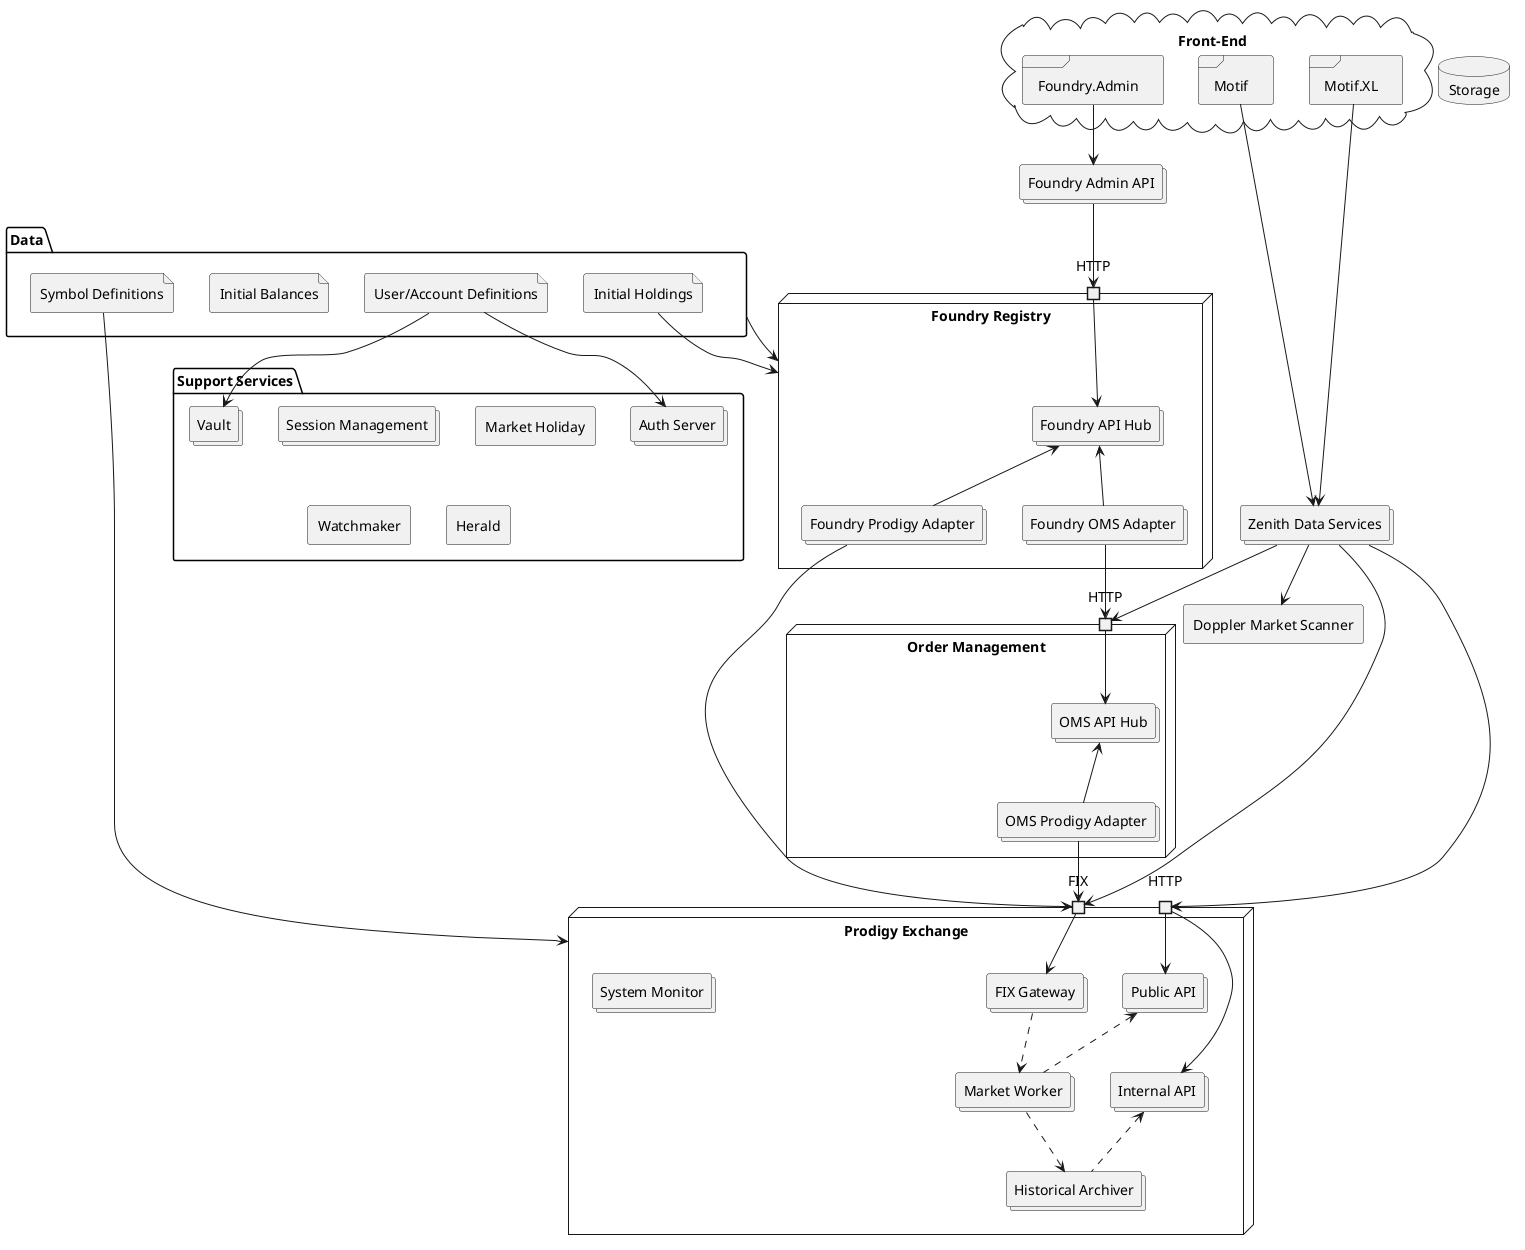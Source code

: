 @startuml X-Stack

cloud "Front-End" as FrontEnd {
	frame Motif
	frame Motif.XL
	frame Foundry.Admin
}

collections Zenith as "Zenith Data Services"
agent Doppler as "Doppler Market Scanner"

database Storage

Zenith --> Doppler

node "Order Management" as OMS {
	collections OMS.Hub as "OMS API Hub"

	collections OMS.Adapter as "OMS Prodigy Adapter"

	portin HTTP AS OMS.REST

	OMS.Hub <-- OMS.Adapter
	OMS.REST --> OMS.Hub
}

Zenith --> OMS.REST



node "Prodigy Exchange" as Prodigy {
	collections Prodigy.Gateway as "FIX Gateway"

	collections Prodigy.Public as "Public API"
	collections Prodigy.Internal as "Internal API"

	collections Prodigy.Worker as "Market Worker"
	collections Prodigy.Archiver as "Historical Archiver"

	collections Prodigy.Monitor as "System Monitor"

	portin FIX as Prodigy.FIX
	portin HTTP as Prodigy.REST

	Prodigy.FIX --> Prodigy.Gateway
	Prodigy.REST --> Prodigy.Public
	Prodigy.REST --> Prodigy.Internal

	Prodigy.Gateway ..> Prodigy.Worker
	Prodigy.Worker ..> Prodigy.Archiver

	Prodigy.Public <.. Prodigy.Worker
	Prodigy.Internal <.. Prodigy.Archiver
}

OMS.Adapter --> Prodigy.FIX
Zenith --> Prodigy.FIX
Zenith --> Prodigy.REST

node "Foundry Registry" as Foundry {
	collections Foundry.Hub as "Foundry API Hub"

	collections Foundry.Adapter.Prodigy as "Foundry Prodigy Adapter"
	collections Foundry.Adapter.OMS as "Foundry OMS Adapter"

	Foundry.Adapter.Prodigy --> Prodigy.FIX
	Foundry.Hub <-- Foundry.Adapter.Prodigy

	Foundry.Adapter.OMS --> OMS.REST
	Foundry.Hub <-- Foundry.Adapter.OMS

	portin HTTP as Foundry.REST

	Foundry.REST --> Foundry.Hub

	
}

collections "Foundry Admin API" as Foundry.API

Foundry.API --> Foundry.REST

package "Support Services" as Support {
	collections Vault

	collections "Session Management" as SMS

	agent "Market Holiday" as Holidays

	agent Watchmaker

	agent Herald

	collections "Auth Server" as OAuth
}

Motif --> Zenith
Motif.XL --> Zenith
Foundry.Admin --> Foundry.API

folder Data {
file "Initial Balances" as Balances
file "Initial Holdings" as Holdings
file "Symbol Definitions" as Symbols
file "User/Account Definitions" as Accounts
}

Data --> Foundry
Holdings --> Foundry
Symbols -> Prodigy
Accounts --> Vault
Accounts -> OAuth

@enduml